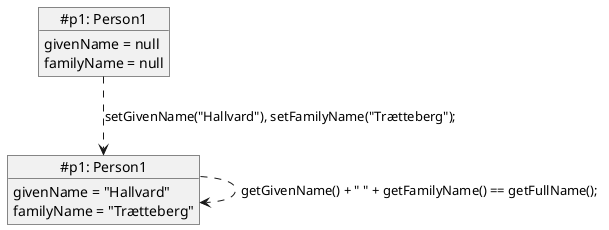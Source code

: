 @startuml
object "~#p1: Person1" as p11 {
	givenName = null
	familyName = null
}
object "~#p1: Person1" as p12 {
	givenName = "Hallvard"
	familyName = "Trætteberg"
}
p11 ..> p12: setGivenName("Hallvard"), setFamilyName("Trætteberg");
p12 ..> p12: getGivenName() + " " + getFamilyName() == getFullName();
@enduml
